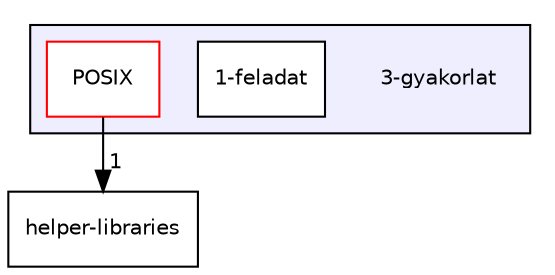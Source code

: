 digraph "3-gyakorlat" {
  compound=true
  node [ fontsize="10", fontname="Helvetica"];
  edge [ labelfontsize="10", labelfontname="Helvetica"];
  subgraph clusterdir_b3130332418377b2b588b4ae12c0f1b6 {
    graph [ bgcolor="#eeeeff", pencolor="black", label="" URL="dir_b3130332418377b2b588b4ae12c0f1b6.html"];
    dir_b3130332418377b2b588b4ae12c0f1b6 [shape=plaintext label="3-gyakorlat"];
  dir_02d8a999f768dc542e2c4271143683ac [shape=box label="1-feladat" fillcolor="white" style="filled" URL="dir_02d8a999f768dc542e2c4271143683ac.html"];
  dir_909595deab43034c4e49db08e7af0626 [shape=box label="POSIX" fillcolor="white" style="filled" color="red" URL="dir_909595deab43034c4e49db08e7af0626.html"];
  }
  dir_1c682552315ab0837e088364558ee24c [shape=box label="helper-libraries" URL="dir_1c682552315ab0837e088364558ee24c.html"];
  dir_909595deab43034c4e49db08e7af0626->dir_1c682552315ab0837e088364558ee24c [headlabel="1", labeldistance=1.5 headhref="dir_000005_000019.html"];
}
